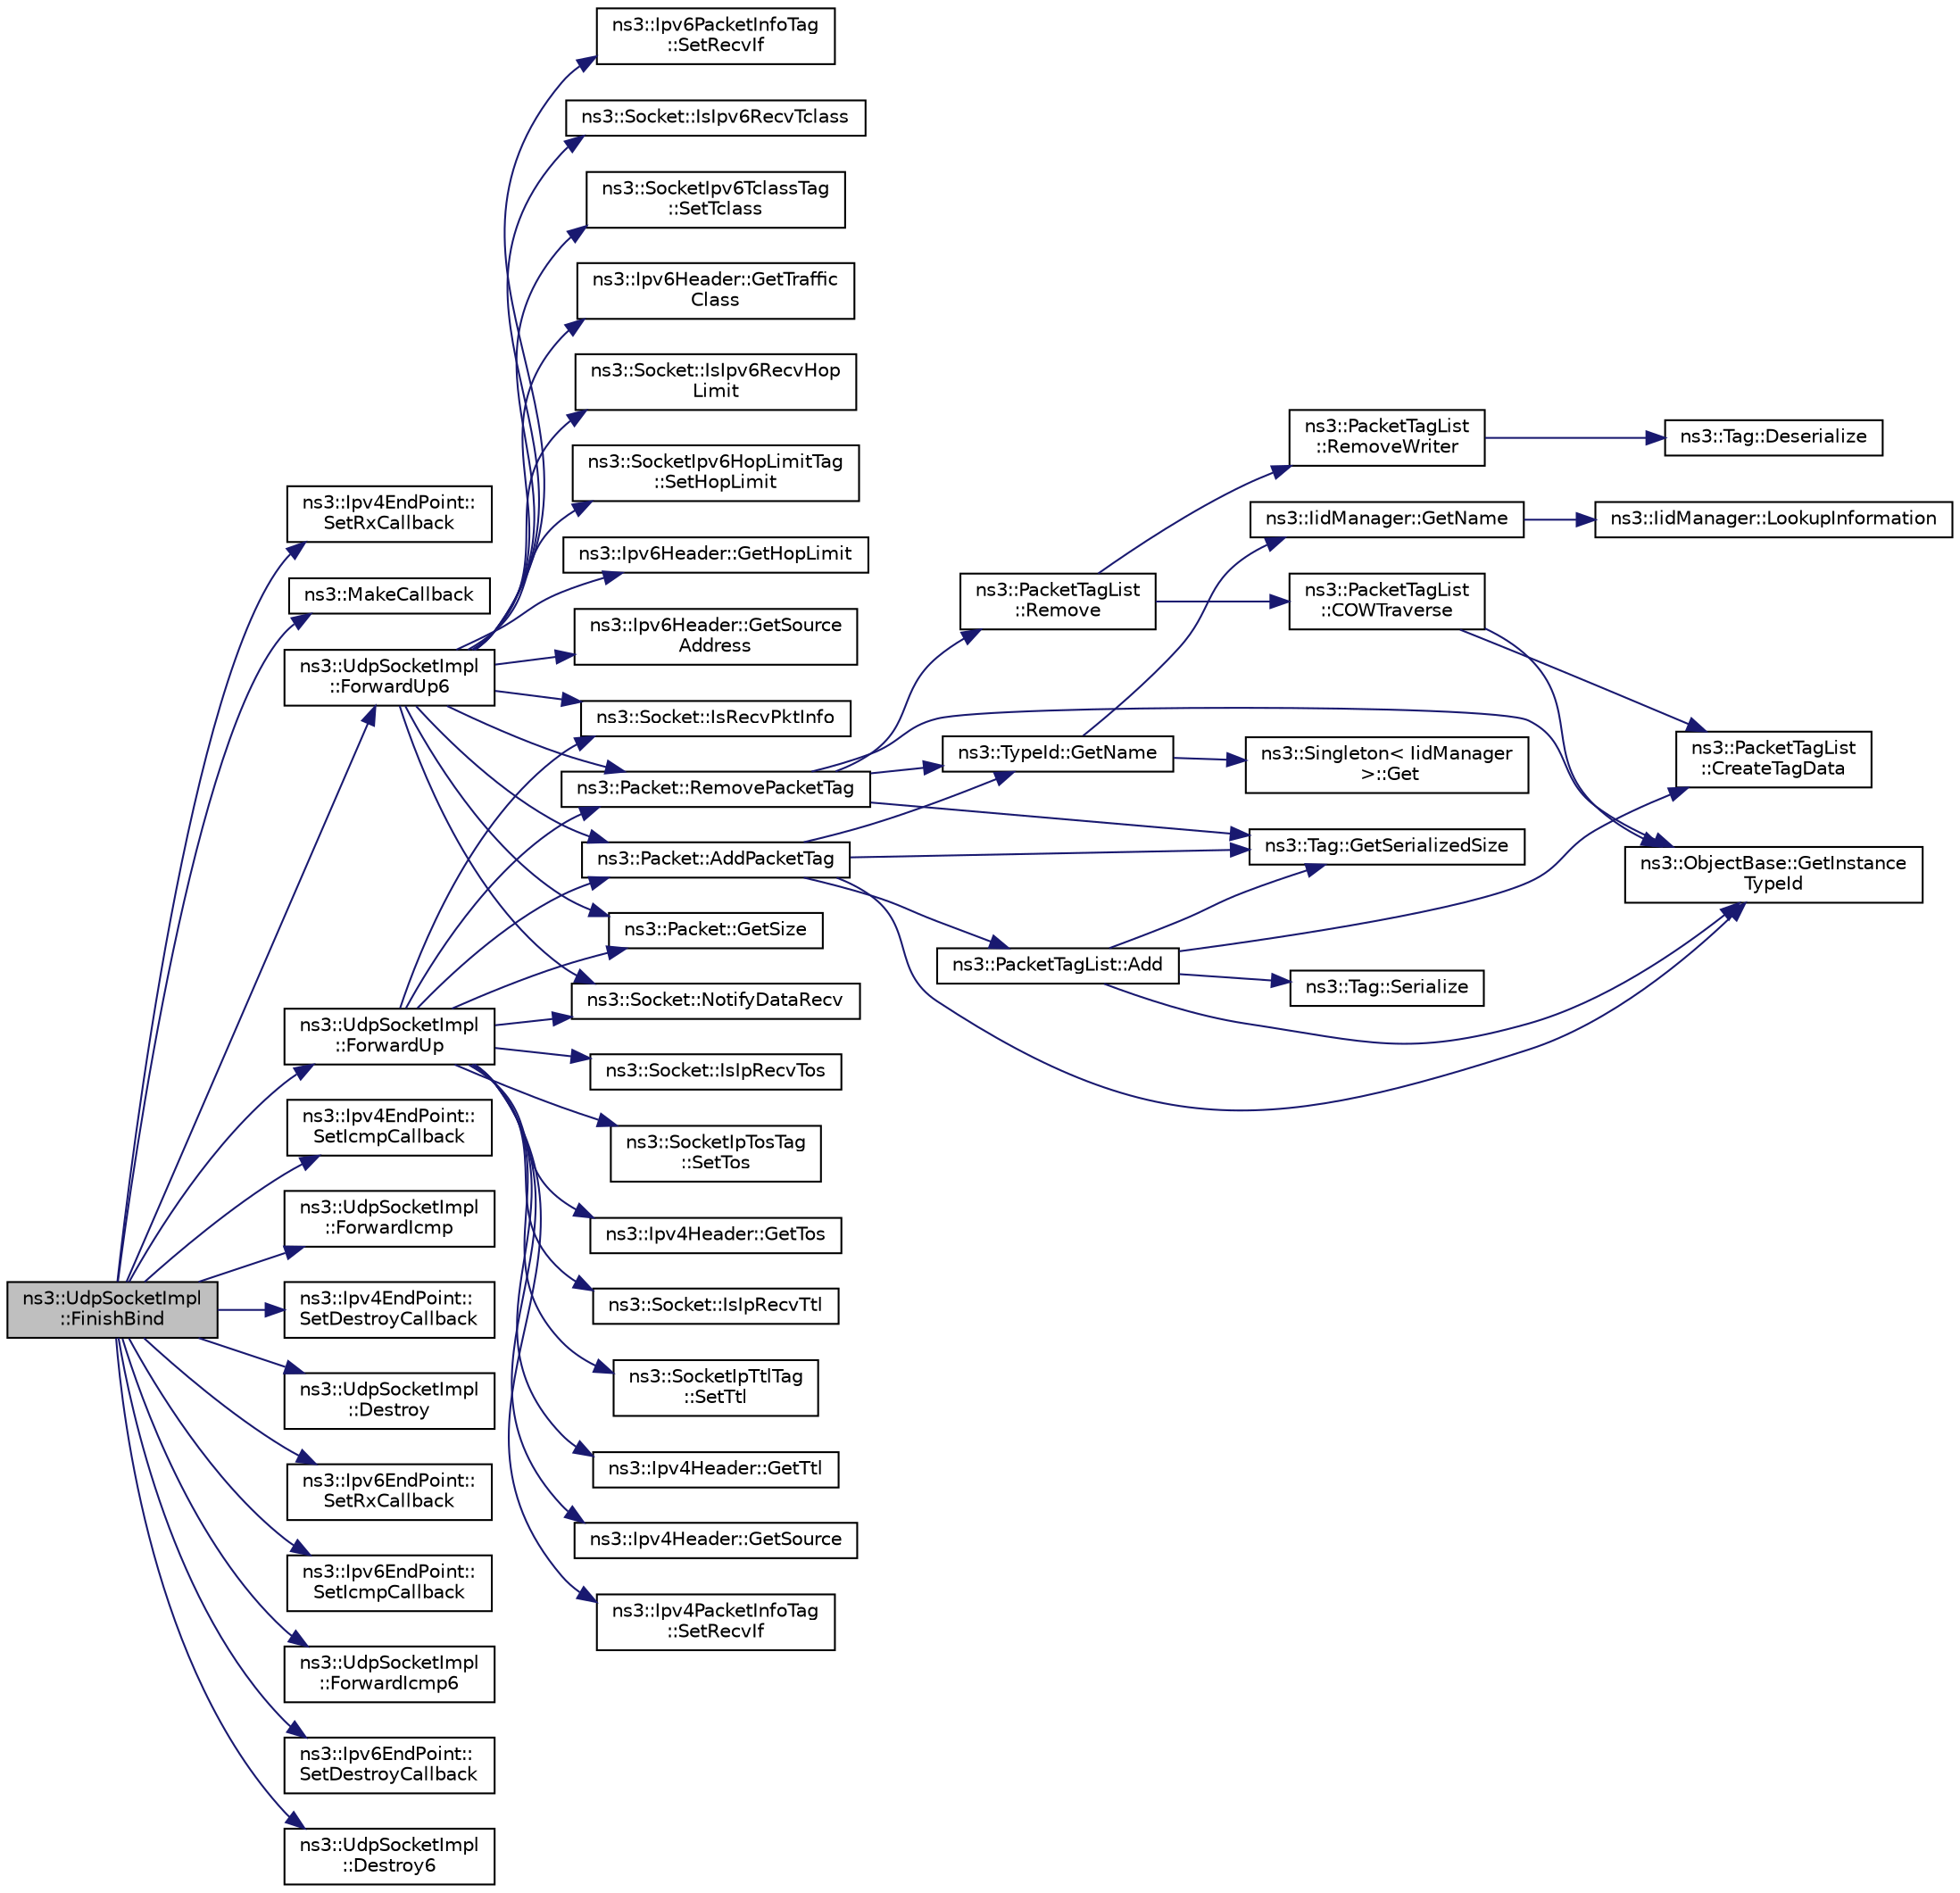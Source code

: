digraph "ns3::UdpSocketImpl::FinishBind"
{
  edge [fontname="Helvetica",fontsize="10",labelfontname="Helvetica",labelfontsize="10"];
  node [fontname="Helvetica",fontsize="10",shape=record];
  rankdir="LR";
  Node1 [label="ns3::UdpSocketImpl\l::FinishBind",height=0.2,width=0.4,color="black", fillcolor="grey75", style="filled", fontcolor="black"];
  Node1 -> Node2 [color="midnightblue",fontsize="10",style="solid"];
  Node2 [label="ns3::Ipv4EndPoint::\lSetRxCallback",height=0.2,width=0.4,color="black", fillcolor="white", style="filled",URL="$dd/d51/classns3_1_1Ipv4EndPoint.html#abf5a10aadc249f2ce275cad9bb26322d",tooltip="Set the reception callback. "];
  Node1 -> Node3 [color="midnightblue",fontsize="10",style="solid"];
  Node3 [label="ns3::MakeCallback",height=0.2,width=0.4,color="black", fillcolor="white", style="filled",URL="$dd/de0/group__makecallbackmemptr.html#ga9376283685aa99d204048d6a4b7610a4"];
  Node1 -> Node4 [color="midnightblue",fontsize="10",style="solid"];
  Node4 [label="ns3::UdpSocketImpl\l::ForwardUp",height=0.2,width=0.4,color="black", fillcolor="white", style="filled",URL="$d8/df7/classns3_1_1UdpSocketImpl.html#ac7ad1051f59ee35a9083a457bd6c5642",tooltip="Called by the L3 protocol when it received a packet to pass on to TCP. "];
  Node4 -> Node5 [color="midnightblue",fontsize="10",style="solid"];
  Node5 [label="ns3::Socket::IsRecvPktInfo",height=0.2,width=0.4,color="black", fillcolor="white", style="filled",URL="$d9/df2/classns3_1_1Socket.html#a104a42cdf0290b4e8867b4c0a77aadc2",tooltip="Get status indicating whether enable/disable packet information to socket. "];
  Node4 -> Node6 [color="midnightblue",fontsize="10",style="solid"];
  Node6 [label="ns3::Packet::RemovePacketTag",height=0.2,width=0.4,color="black", fillcolor="white", style="filled",URL="$dd/d7a/classns3_1_1Packet.html#a078fe922d976a417ab25ba2f3c2fd667",tooltip="Remove a packet tag. "];
  Node6 -> Node7 [color="midnightblue",fontsize="10",style="solid"];
  Node7 [label="ns3::ObjectBase::GetInstance\lTypeId",height=0.2,width=0.4,color="black", fillcolor="white", style="filled",URL="$d2/dac/classns3_1_1ObjectBase.html#abe5b43a6f5b99a92a4c3122db31f06fb"];
  Node6 -> Node8 [color="midnightblue",fontsize="10",style="solid"];
  Node8 [label="ns3::TypeId::GetName",height=0.2,width=0.4,color="black", fillcolor="white", style="filled",URL="$d6/d11/classns3_1_1TypeId.html#aa3c41c79ae428b3cb396a9c6bb3ef314"];
  Node8 -> Node9 [color="midnightblue",fontsize="10",style="solid"];
  Node9 [label="ns3::Singleton\< IidManager\l \>::Get",height=0.2,width=0.4,color="black", fillcolor="white", style="filled",URL="$d8/d77/classns3_1_1Singleton.html#a80a2cd3c25a27ea72add7a9f7a141ffa"];
  Node8 -> Node10 [color="midnightblue",fontsize="10",style="solid"];
  Node10 [label="ns3::IidManager::GetName",height=0.2,width=0.4,color="black", fillcolor="white", style="filled",URL="$d4/d1c/classns3_1_1IidManager.html#a5d68d0f0f44594dcdec239dbdb5bf53c"];
  Node10 -> Node11 [color="midnightblue",fontsize="10",style="solid"];
  Node11 [label="ns3::IidManager::LookupInformation",height=0.2,width=0.4,color="black", fillcolor="white", style="filled",URL="$d4/d1c/classns3_1_1IidManager.html#a6b1f4ba2815dba27a377e8a8db2384cf"];
  Node6 -> Node12 [color="midnightblue",fontsize="10",style="solid"];
  Node12 [label="ns3::Tag::GetSerializedSize",height=0.2,width=0.4,color="black", fillcolor="white", style="filled",URL="$d0/d79/classns3_1_1Tag.html#a01c8efdea943fd8cce2ef5d4d67eefa6"];
  Node6 -> Node13 [color="midnightblue",fontsize="10",style="solid"];
  Node13 [label="ns3::PacketTagList\l::Remove",height=0.2,width=0.4,color="black", fillcolor="white", style="filled",URL="$dd/d19/classns3_1_1PacketTagList.html#a043d984c546f67adc273448747784ee3"];
  Node13 -> Node14 [color="midnightblue",fontsize="10",style="solid"];
  Node14 [label="ns3::PacketTagList\l::COWTraverse",height=0.2,width=0.4,color="black", fillcolor="white", style="filled",URL="$dd/d19/classns3_1_1PacketTagList.html#a7d98f0fe590d22f8224d718af0ac9713"];
  Node14 -> Node7 [color="midnightblue",fontsize="10",style="solid"];
  Node14 -> Node15 [color="midnightblue",fontsize="10",style="solid"];
  Node15 [label="ns3::PacketTagList\l::CreateTagData",height=0.2,width=0.4,color="black", fillcolor="white", style="filled",URL="$dd/d19/classns3_1_1PacketTagList.html#abfab9cfb3a21336e2f7962cc51fcff94"];
  Node13 -> Node16 [color="midnightblue",fontsize="10",style="solid"];
  Node16 [label="ns3::PacketTagList\l::RemoveWriter",height=0.2,width=0.4,color="black", fillcolor="white", style="filled",URL="$dd/d19/classns3_1_1PacketTagList.html#aceea9c63e697635ba35564610a7150cc"];
  Node16 -> Node17 [color="midnightblue",fontsize="10",style="solid"];
  Node17 [label="ns3::Tag::Deserialize",height=0.2,width=0.4,color="black", fillcolor="white", style="filled",URL="$d0/d79/classns3_1_1Tag.html#ae166b7f816bcbdef44dbeb636c9fa712"];
  Node4 -> Node18 [color="midnightblue",fontsize="10",style="solid"];
  Node18 [label="ns3::Ipv4PacketInfoTag\l::SetRecvIf",height=0.2,width=0.4,color="black", fillcolor="white", style="filled",URL="$db/dfe/classns3_1_1Ipv4PacketInfoTag.html#a528562c576913273c1435f1e646ebaf7",tooltip="Set the tag&#39;s receiving interface. "];
  Node4 -> Node19 [color="midnightblue",fontsize="10",style="solid"];
  Node19 [label="ns3::Packet::AddPacketTag",height=0.2,width=0.4,color="black", fillcolor="white", style="filled",URL="$dd/d7a/classns3_1_1Packet.html#a7400b8655852f5271c5957250d0141af",tooltip="Add a packet tag. "];
  Node19 -> Node7 [color="midnightblue",fontsize="10",style="solid"];
  Node19 -> Node8 [color="midnightblue",fontsize="10",style="solid"];
  Node19 -> Node12 [color="midnightblue",fontsize="10",style="solid"];
  Node19 -> Node20 [color="midnightblue",fontsize="10",style="solid"];
  Node20 [label="ns3::PacketTagList::Add",height=0.2,width=0.4,color="black", fillcolor="white", style="filled",URL="$dd/d19/classns3_1_1PacketTagList.html#a37f008b6f336f3ac6232d558b93e8a6e"];
  Node20 -> Node7 [color="midnightblue",fontsize="10",style="solid"];
  Node20 -> Node15 [color="midnightblue",fontsize="10",style="solid"];
  Node20 -> Node12 [color="midnightblue",fontsize="10",style="solid"];
  Node20 -> Node21 [color="midnightblue",fontsize="10",style="solid"];
  Node21 [label="ns3::Tag::Serialize",height=0.2,width=0.4,color="black", fillcolor="white", style="filled",URL="$d0/d79/classns3_1_1Tag.html#ac9aa7c4f923da5d2c82de94690101dc3"];
  Node4 -> Node22 [color="midnightblue",fontsize="10",style="solid"];
  Node22 [label="ns3::Socket::IsIpRecvTos",height=0.2,width=0.4,color="black", fillcolor="white", style="filled",URL="$d9/df2/classns3_1_1Socket.html#a5b5addd1a33e306c3113c547705835f9",tooltip="Ask if the socket is currently passing information about IP Type of Service up the stack..."];
  Node4 -> Node23 [color="midnightblue",fontsize="10",style="solid"];
  Node23 [label="ns3::SocketIpTosTag\l::SetTos",height=0.2,width=0.4,color="black", fillcolor="white", style="filled",URL="$dd/dfb/classns3_1_1SocketIpTosTag.html#a9cd4bdabf70e52ebd36062461c743cd7",tooltip="Set the tag&#39;s TOS. "];
  Node4 -> Node24 [color="midnightblue",fontsize="10",style="solid"];
  Node24 [label="ns3::Ipv4Header::GetTos",height=0.2,width=0.4,color="black", fillcolor="white", style="filled",URL="$d9/df1/classns3_1_1Ipv4Header.html#a381cd0f84a106436d49597ccdc3608a9"];
  Node4 -> Node25 [color="midnightblue",fontsize="10",style="solid"];
  Node25 [label="ns3::Socket::IsIpRecvTtl",height=0.2,width=0.4,color="black", fillcolor="white", style="filled",URL="$d9/df2/classns3_1_1Socket.html#abc87245c3eec89fc043d4f043b0be35f",tooltip="Ask if the socket is currently passing information about IP_TTL up the stack. "];
  Node4 -> Node26 [color="midnightblue",fontsize="10",style="solid"];
  Node26 [label="ns3::SocketIpTtlTag\l::SetTtl",height=0.2,width=0.4,color="black", fillcolor="white", style="filled",URL="$df/db8/classns3_1_1SocketIpTtlTag.html#a48f236b4dde3533b9ab16372cf6c5237",tooltip="Set the tag&#39;s TTL. "];
  Node4 -> Node27 [color="midnightblue",fontsize="10",style="solid"];
  Node27 [label="ns3::Ipv4Header::GetTtl",height=0.2,width=0.4,color="black", fillcolor="white", style="filled",URL="$d9/df1/classns3_1_1Ipv4Header.html#a7ca7a17f9749f92d65bb5e9d25972a53"];
  Node4 -> Node28 [color="midnightblue",fontsize="10",style="solid"];
  Node28 [label="ns3::Packet::GetSize",height=0.2,width=0.4,color="black", fillcolor="white", style="filled",URL="$dd/d7a/classns3_1_1Packet.html#a462855c9929954d4301a4edfe55f4f1c",tooltip="Returns the the size in bytes of the packet (including the zero-filled initial payload). "];
  Node4 -> Node29 [color="midnightblue",fontsize="10",style="solid"];
  Node29 [label="ns3::Ipv4Header::GetSource",height=0.2,width=0.4,color="black", fillcolor="white", style="filled",URL="$d9/df1/classns3_1_1Ipv4Header.html#a350174921bb065f8f0e580d8b1dd4433"];
  Node4 -> Node30 [color="midnightblue",fontsize="10",style="solid"];
  Node30 [label="ns3::Socket::NotifyDataRecv",height=0.2,width=0.4,color="black", fillcolor="white", style="filled",URL="$d9/df2/classns3_1_1Socket.html#a91fa3046bbd0a7644381f1d2481bdfef",tooltip="Notify through the callback (if set) that some data have been received. "];
  Node1 -> Node31 [color="midnightblue",fontsize="10",style="solid"];
  Node31 [label="ns3::Ipv4EndPoint::\lSetIcmpCallback",height=0.2,width=0.4,color="black", fillcolor="white", style="filled",URL="$dd/d51/classns3_1_1Ipv4EndPoint.html#a96d3a484480565a8f7444eae41caa4b4",tooltip="Set the ICMP callback. "];
  Node1 -> Node32 [color="midnightblue",fontsize="10",style="solid"];
  Node32 [label="ns3::UdpSocketImpl\l::ForwardIcmp",height=0.2,width=0.4,color="black", fillcolor="white", style="filled",URL="$d8/df7/classns3_1_1UdpSocketImpl.html#a2f67e00e32fdb33ad58e1f429377a130",tooltip="Called by the L3 protocol when it received an ICMP packet to pass on to TCP. "];
  Node1 -> Node33 [color="midnightblue",fontsize="10",style="solid"];
  Node33 [label="ns3::Ipv4EndPoint::\lSetDestroyCallback",height=0.2,width=0.4,color="black", fillcolor="white", style="filled",URL="$dd/d51/classns3_1_1Ipv4EndPoint.html#a19ec16d98c501d3684e6549d7296ea0a",tooltip="Set the default destroy callback. "];
  Node1 -> Node34 [color="midnightblue",fontsize="10",style="solid"];
  Node34 [label="ns3::UdpSocketImpl\l::Destroy",height=0.2,width=0.4,color="black", fillcolor="white", style="filled",URL="$d8/df7/classns3_1_1UdpSocketImpl.html#ab0f9092f8f28c5d246cae63476215fc8",tooltip="Kill this socket by zeroing its attributes (IPv4) "];
  Node1 -> Node35 [color="midnightblue",fontsize="10",style="solid"];
  Node35 [label="ns3::Ipv6EndPoint::\lSetRxCallback",height=0.2,width=0.4,color="black", fillcolor="white", style="filled",URL="$d0/df3/classns3_1_1Ipv6EndPoint.html#adec9357acb2821c4bba0222bcc5638f1",tooltip="Set the reception callback. "];
  Node1 -> Node36 [color="midnightblue",fontsize="10",style="solid"];
  Node36 [label="ns3::UdpSocketImpl\l::ForwardUp6",height=0.2,width=0.4,color="black", fillcolor="white", style="filled",URL="$d8/df7/classns3_1_1UdpSocketImpl.html#a1550f484c8c62c215a44e8c13694986b",tooltip="Called by the L3 protocol when it received a packet to pass on to TCP. "];
  Node36 -> Node37 [color="midnightblue",fontsize="10",style="solid"];
  Node37 [label="ns3::Ipv6Header::GetSource\lAddress",height=0.2,width=0.4,color="black", fillcolor="white", style="filled",URL="$d8/d5d/classns3_1_1Ipv6Header.html#ae7b5116d81c8113fad228d799f5554c3",tooltip="Get the \"Source address\" field. "];
  Node36 -> Node5 [color="midnightblue",fontsize="10",style="solid"];
  Node36 -> Node6 [color="midnightblue",fontsize="10",style="solid"];
  Node36 -> Node38 [color="midnightblue",fontsize="10",style="solid"];
  Node38 [label="ns3::Ipv6PacketInfoTag\l::SetRecvIf",height=0.2,width=0.4,color="black", fillcolor="white", style="filled",URL="$d5/d5f/classns3_1_1Ipv6PacketInfoTag.html#aa59d4947709a0e6b92f19fb2c8b4ca8b",tooltip="Set the tag&#39;s receiving interface. "];
  Node36 -> Node19 [color="midnightblue",fontsize="10",style="solid"];
  Node36 -> Node39 [color="midnightblue",fontsize="10",style="solid"];
  Node39 [label="ns3::Socket::IsIpv6RecvTclass",height=0.2,width=0.4,color="black", fillcolor="white", style="filled",URL="$d9/df2/classns3_1_1Socket.html#ad9b8d1ceb1e0b80609b7c6a1c1392eec",tooltip="Ask if the socket is currently passing information about IPv6 Traffic Class up the stack..."];
  Node36 -> Node40 [color="midnightblue",fontsize="10",style="solid"];
  Node40 [label="ns3::SocketIpv6TclassTag\l::SetTclass",height=0.2,width=0.4,color="black", fillcolor="white", style="filled",URL="$d0/dbf/classns3_1_1SocketIpv6TclassTag.html#aee319e224e59778f2195f7b3819aa40f",tooltip="Set the tag&#39;s Tclass. "];
  Node36 -> Node41 [color="midnightblue",fontsize="10",style="solid"];
  Node41 [label="ns3::Ipv6Header::GetTraffic\lClass",height=0.2,width=0.4,color="black", fillcolor="white", style="filled",URL="$d8/d5d/classns3_1_1Ipv6Header.html#a8cf18c5dcde898d450554a3a001e03e4",tooltip="Get the \"Traffic class\" field. "];
  Node36 -> Node42 [color="midnightblue",fontsize="10",style="solid"];
  Node42 [label="ns3::Socket::IsIpv6RecvHop\lLimit",height=0.2,width=0.4,color="black", fillcolor="white", style="filled",URL="$d9/df2/classns3_1_1Socket.html#a99fb541eff485b5b2c6fa7f0aac3abb9",tooltip="Ask if the socket is currently passing information about IPv6 Hop Limit up the stack. "];
  Node36 -> Node43 [color="midnightblue",fontsize="10",style="solid"];
  Node43 [label="ns3::SocketIpv6HopLimitTag\l::SetHopLimit",height=0.2,width=0.4,color="black", fillcolor="white", style="filled",URL="$d4/d48/classns3_1_1SocketIpv6HopLimitTag.html#a788df60ac4c987e997e15ba8cb691b60",tooltip="Set the tag&#39;s Hop Limit. "];
  Node36 -> Node44 [color="midnightblue",fontsize="10",style="solid"];
  Node44 [label="ns3::Ipv6Header::GetHopLimit",height=0.2,width=0.4,color="black", fillcolor="white", style="filled",URL="$d8/d5d/classns3_1_1Ipv6Header.html#adf9e577228bd7dca1e1192514b8ba8ab",tooltip="Get the \"Hop limit\" field (TTL). "];
  Node36 -> Node28 [color="midnightblue",fontsize="10",style="solid"];
  Node36 -> Node30 [color="midnightblue",fontsize="10",style="solid"];
  Node1 -> Node45 [color="midnightblue",fontsize="10",style="solid"];
  Node45 [label="ns3::Ipv6EndPoint::\lSetIcmpCallback",height=0.2,width=0.4,color="black", fillcolor="white", style="filled",URL="$d0/df3/classns3_1_1Ipv6EndPoint.html#a482f65430f138b5780bb063bc716c514",tooltip="Set the ICMP callback. "];
  Node1 -> Node46 [color="midnightblue",fontsize="10",style="solid"];
  Node46 [label="ns3::UdpSocketImpl\l::ForwardIcmp6",height=0.2,width=0.4,color="black", fillcolor="white", style="filled",URL="$d8/df7/classns3_1_1UdpSocketImpl.html#af83861011e4674d8f4c31b13f78c2204",tooltip="Called by the L3 protocol when it received an ICMPv6 packet to pass on to TCP. "];
  Node1 -> Node47 [color="midnightblue",fontsize="10",style="solid"];
  Node47 [label="ns3::Ipv6EndPoint::\lSetDestroyCallback",height=0.2,width=0.4,color="black", fillcolor="white", style="filled",URL="$d0/df3/classns3_1_1Ipv6EndPoint.html#af2922ef8f9f9ead0a2604c8391e90328",tooltip="Set the default destroy callback. "];
  Node1 -> Node48 [color="midnightblue",fontsize="10",style="solid"];
  Node48 [label="ns3::UdpSocketImpl\l::Destroy6",height=0.2,width=0.4,color="black", fillcolor="white", style="filled",URL="$d8/df7/classns3_1_1UdpSocketImpl.html#a40198099b528e0edbcfa323287c676bd",tooltip="Kill this socket by zeroing its attributes (IPv6) "];
}
